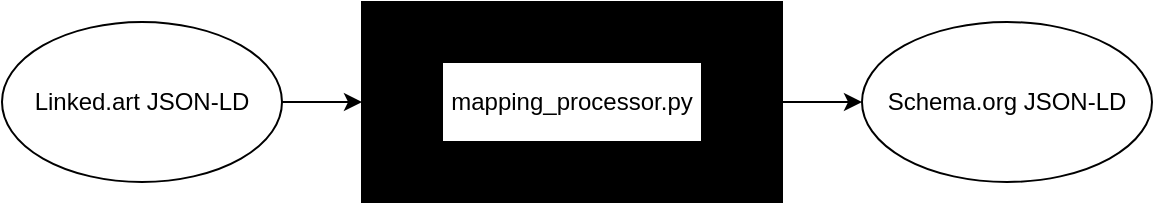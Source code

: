 <mxfile version="14.4.4" type="google"><diagram id="0sYjAwR5Y801KFGaSgHS" name="Page-1"><mxGraphModel dx="926" dy="491" grid="1" gridSize="10" guides="1" tooltips="1" connect="1" arrows="1" fold="1" page="1" pageScale="1" pageWidth="850" pageHeight="1100" math="0" shadow="0"><root><mxCell id="0"/><mxCell id="1" parent="0"/><mxCell id="-R-HtWVP84gqrEPAAbU7-1" value="Linked.art JSON-LD" style="ellipse;whiteSpace=wrap;html=1;" vertex="1" parent="1"><mxGeometry x="60" y="220" width="140" height="80" as="geometry"/></mxCell><mxCell id="-R-HtWVP84gqrEPAAbU7-2" value="Schema.org JSON-LD" style="ellipse;whiteSpace=wrap;html=1;" vertex="1" parent="1"><mxGeometry x="490" y="220" width="145" height="80" as="geometry"/></mxCell><mxCell id="-R-HtWVP84gqrEPAAbU7-3" value="" style="rounded=0;whiteSpace=wrap;html=1;fillColor=#000000;" vertex="1" parent="1"><mxGeometry x="240" y="210" width="210" height="100" as="geometry"/></mxCell><mxCell id="-R-HtWVP84gqrEPAAbU7-5" value="" style="endArrow=classic;html=1;exitX=1;exitY=0.5;exitDx=0;exitDy=0;entryX=0;entryY=0.5;entryDx=0;entryDy=0;" edge="1" parent="1" source="-R-HtWVP84gqrEPAAbU7-1" target="-R-HtWVP84gqrEPAAbU7-3"><mxGeometry width="50" height="50" relative="1" as="geometry"><mxPoint x="450" y="280" as="sourcePoint"/><mxPoint x="500" y="230" as="targetPoint"/></mxGeometry></mxCell><mxCell id="-R-HtWVP84gqrEPAAbU7-6" value="" style="endArrow=classic;html=1;exitX=1;exitY=0.5;exitDx=0;exitDy=0;entryX=0;entryY=0.5;entryDx=0;entryDy=0;" edge="1" parent="1" source="-R-HtWVP84gqrEPAAbU7-3" target="-R-HtWVP84gqrEPAAbU7-2"><mxGeometry width="50" height="50" relative="1" as="geometry"><mxPoint x="450" y="280" as="sourcePoint"/><mxPoint x="500" y="230" as="targetPoint"/></mxGeometry></mxCell><mxCell id="-R-HtWVP84gqrEPAAbU7-8" value="mapping_processor.py" style="rounded=0;whiteSpace=wrap;html=1;fillColor=#FFFFFF;" vertex="1" parent="1"><mxGeometry x="280" y="240" width="130" height="40" as="geometry"/></mxCell></root></mxGraphModel></diagram></mxfile>